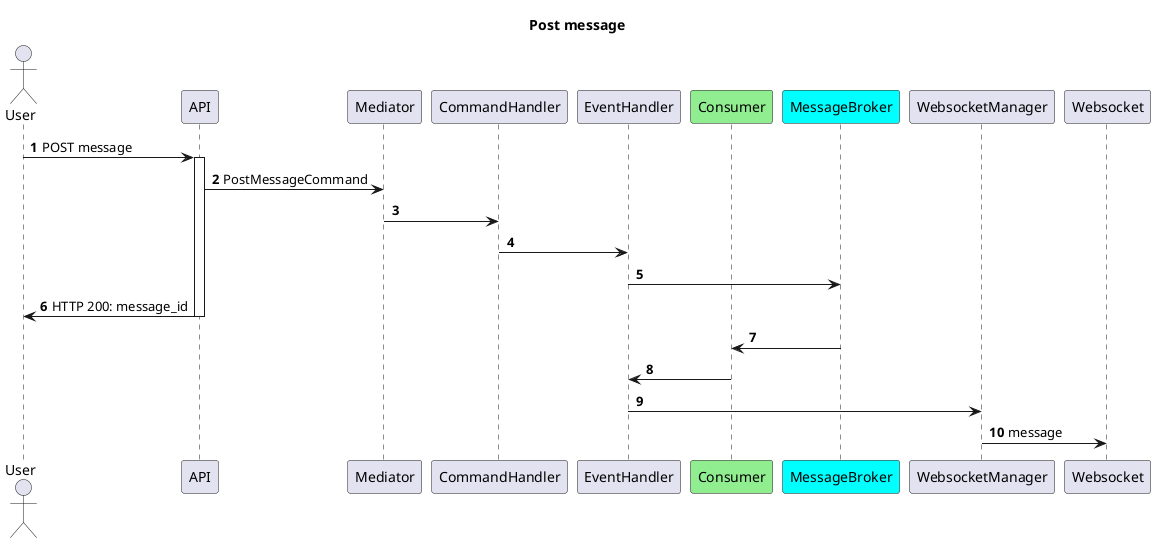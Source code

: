 @startuml
autonumber
title Post message

actor user as "User"
participant api as "API"
participant mediator as "Mediator"
participant command_handler as "CommandHandler"
participant event_handler as "EventHandler"
participant consumer as "Consumer" #LightGreen
participant broker as "MessageBroker" #Cyan
participant websocket_manager as "WebsocketManager"
participant websocket as "Websocket"

user -> api ++: POST message

api -> mediator: PostMessageCommand

mediator -> command_handler

command_handler -> event_handler

event_handler -> broker

api -> user --: HTTP 200: message_id

broker -> consumer

consumer -> event_handler

event_handler -> websocket_manager

websocket_manager -> websocket: message


@enduml